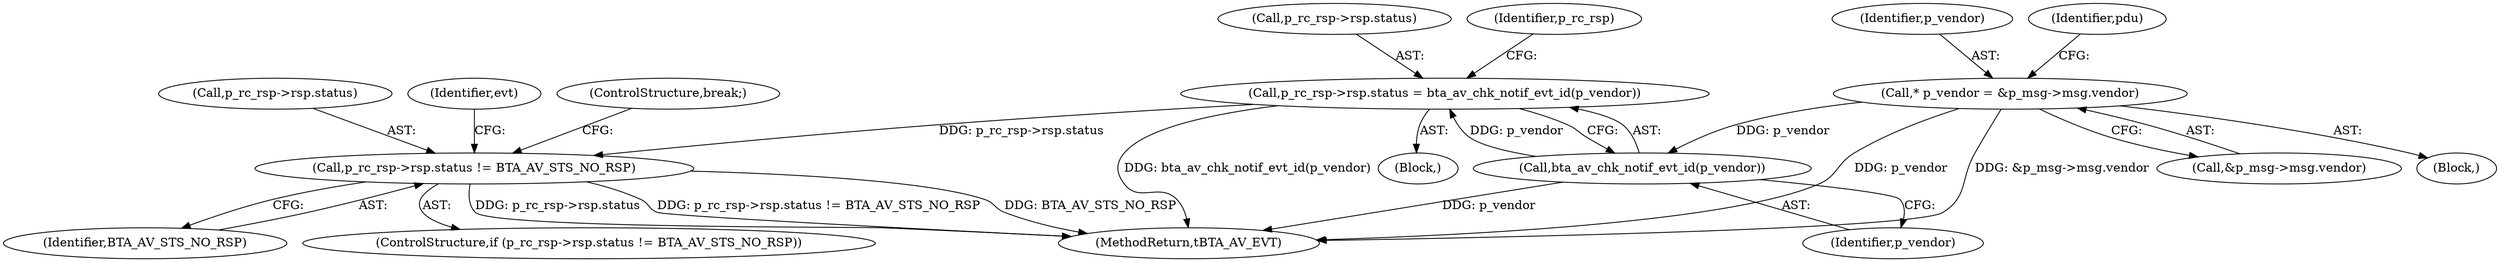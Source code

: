 digraph "0_Android_30cec963095366536ca0b1306089154e09bfe1a9@pointer" {
"1000385" [label="(Call,p_rc_rsp->rsp.status != BTA_AV_STS_NO_RSP)"];
"1000376" [label="(Call,p_rc_rsp->rsp.status = bta_av_chk_notif_evt_id(p_vendor))"];
"1000382" [label="(Call,bta_av_chk_notif_evt_id(p_vendor))"];
"1000122" [label="(Call,* p_vendor = &p_msg->msg.vendor)"];
"1000377" [label="(Call,p_rc_rsp->rsp.status)"];
"1000383" [label="(Identifier,p_vendor)"];
"1000386" [label="(Call,p_rc_rsp->rsp.status)"];
"1000398" [label="(MethodReturn,tBTA_AV_EVT)"];
"1000376" [label="(Call,p_rc_rsp->rsp.status = bta_av_chk_notif_evt_id(p_vendor))"];
"1000123" [label="(Identifier,p_vendor)"];
"1000388" [label="(Identifier,p_rc_rsp)"];
"1000112" [label="(Block,)"];
"1000391" [label="(Identifier,BTA_AV_STS_NO_RSP)"];
"1000382" [label="(Call,bta_av_chk_notif_evt_id(p_vendor))"];
"1000385" [label="(Call,p_rc_rsp->rsp.status != BTA_AV_STS_NO_RSP)"];
"1000131" [label="(Identifier,pdu)"];
"1000124" [label="(Call,&p_msg->msg.vendor)"];
"1000237" [label="(Block,)"];
"1000122" [label="(Call,* p_vendor = &p_msg->msg.vendor)"];
"1000393" [label="(Identifier,evt)"];
"1000395" [label="(ControlStructure,break;)"];
"1000384" [label="(ControlStructure,if (p_rc_rsp->rsp.status != BTA_AV_STS_NO_RSP))"];
"1000385" -> "1000384"  [label="AST: "];
"1000385" -> "1000391"  [label="CFG: "];
"1000386" -> "1000385"  [label="AST: "];
"1000391" -> "1000385"  [label="AST: "];
"1000393" -> "1000385"  [label="CFG: "];
"1000395" -> "1000385"  [label="CFG: "];
"1000385" -> "1000398"  [label="DDG: BTA_AV_STS_NO_RSP"];
"1000385" -> "1000398"  [label="DDG: p_rc_rsp->rsp.status"];
"1000385" -> "1000398"  [label="DDG: p_rc_rsp->rsp.status != BTA_AV_STS_NO_RSP"];
"1000376" -> "1000385"  [label="DDG: p_rc_rsp->rsp.status"];
"1000376" -> "1000237"  [label="AST: "];
"1000376" -> "1000382"  [label="CFG: "];
"1000377" -> "1000376"  [label="AST: "];
"1000382" -> "1000376"  [label="AST: "];
"1000388" -> "1000376"  [label="CFG: "];
"1000376" -> "1000398"  [label="DDG: bta_av_chk_notif_evt_id(p_vendor)"];
"1000382" -> "1000376"  [label="DDG: p_vendor"];
"1000382" -> "1000383"  [label="CFG: "];
"1000383" -> "1000382"  [label="AST: "];
"1000382" -> "1000398"  [label="DDG: p_vendor"];
"1000122" -> "1000382"  [label="DDG: p_vendor"];
"1000122" -> "1000112"  [label="AST: "];
"1000122" -> "1000124"  [label="CFG: "];
"1000123" -> "1000122"  [label="AST: "];
"1000124" -> "1000122"  [label="AST: "];
"1000131" -> "1000122"  [label="CFG: "];
"1000122" -> "1000398"  [label="DDG: p_vendor"];
"1000122" -> "1000398"  [label="DDG: &p_msg->msg.vendor"];
}
